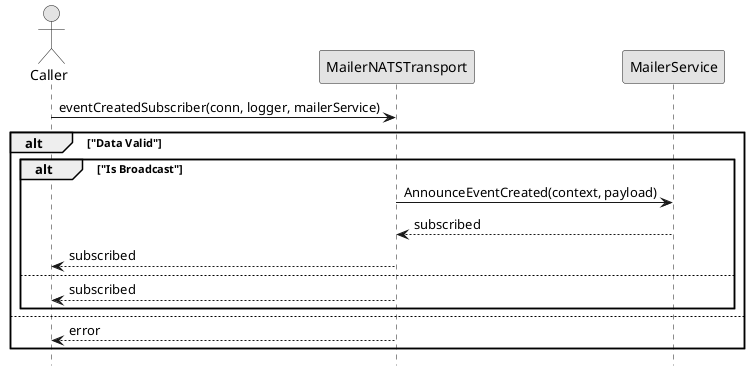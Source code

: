 @startuml MAILER_SubscribeEventCreated

skinparam Monochrome true
skinparam Shadowing false
hide footbox

actor "Caller" as Caller
participant "MailerNATSTransport" as MailerNATSTransport
participant "MailerService" as MailerService

Caller->MailerNATSTransport: eventCreatedSubscriber(conn, logger, mailerService)

alt "Data Valid"
    alt "Is Broadcast"
        MailerNATSTransport->MailerService: AnnounceEventCreated(context, payload)
        MailerService-->MailerNATSTransport: subscribed
        MailerNATSTransport-->Caller: subscribed
    else
        MailerNATSTransport-->Caller: subscribed
    end
else
    MailerNATSTransport-->Caller: error
end

@enduml